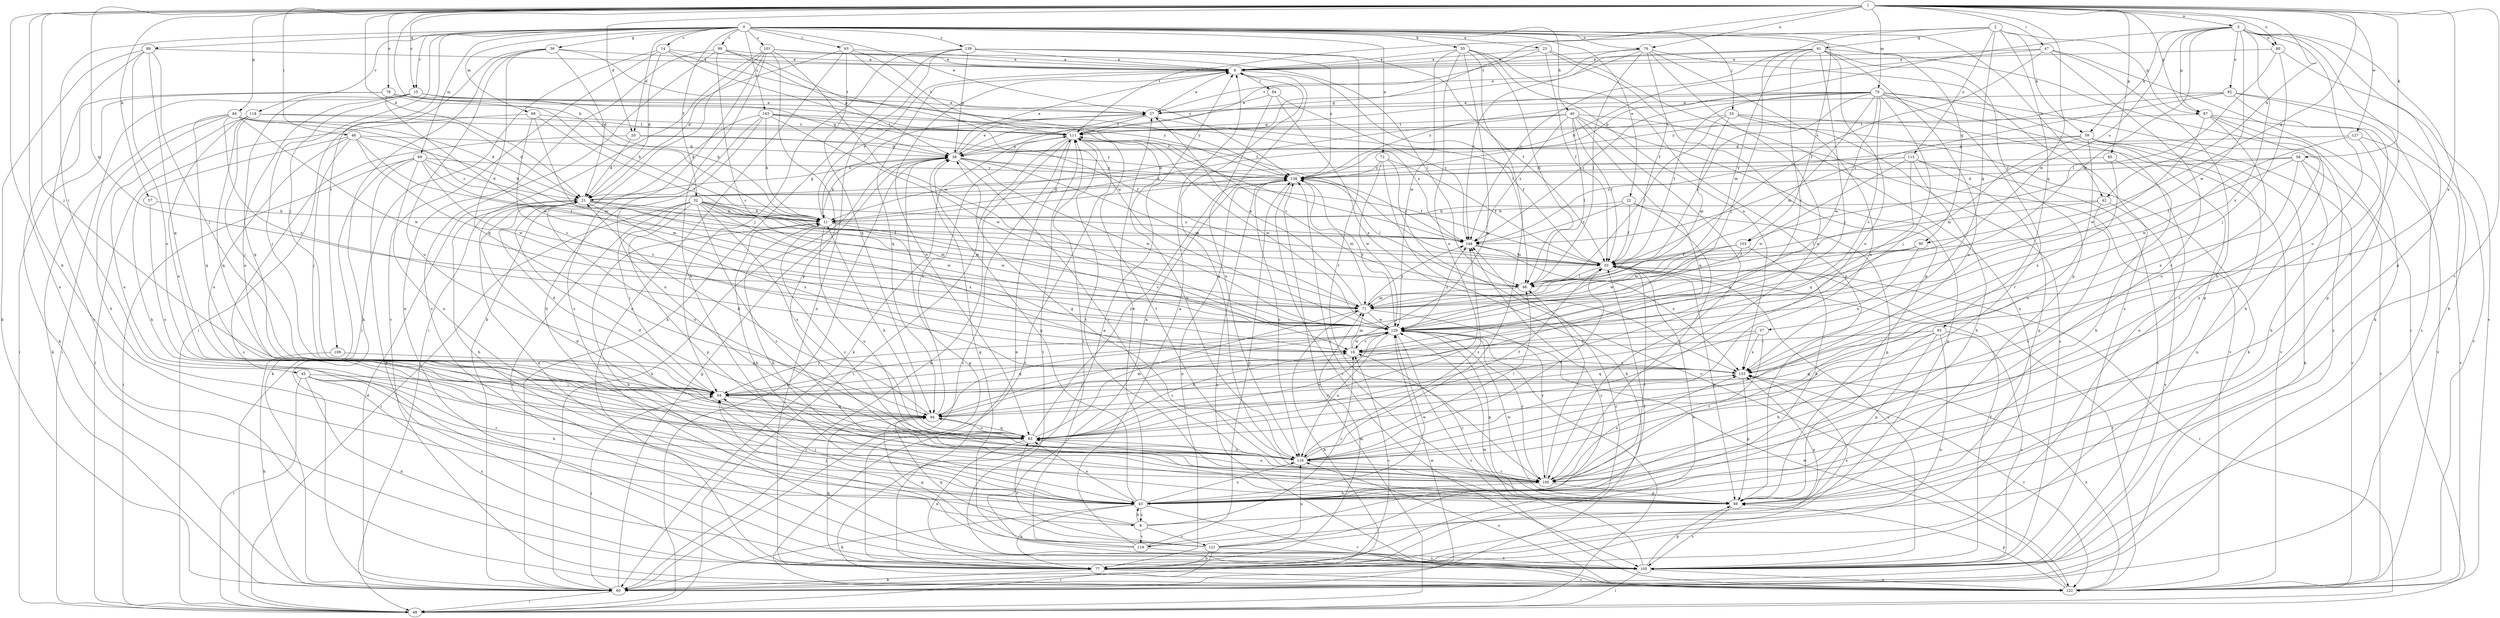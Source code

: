 strict digraph  {
0;
1;
2;
3;
6;
8;
11;
14;
15;
16;
20;
21;
22;
23;
27;
32;
33;
36;
37;
38;
40;
42;
43;
45;
46;
47;
48;
53;
54;
55;
57;
58;
59;
60;
63;
64;
66;
68;
69;
70;
71;
72;
76;
77;
78;
80;
82;
83;
84;
85;
87;
88;
89;
90;
91;
93;
94;
99;
100;
101;
103;
105;
109;
111;
113;
116;
118;
119;
121;
122;
127;
129;
133;
138;
139;
143;
144;
0 -> 14  [label=c];
0 -> 15  [label=c];
0 -> 20  [label=d];
0 -> 22  [label=e];
0 -> 23  [label=e];
0 -> 27  [label=e];
0 -> 32  [label=f];
0 -> 36  [label=g];
0 -> 40  [label=h];
0 -> 42  [label=h];
0 -> 45  [label=i];
0 -> 53  [label=j];
0 -> 54  [label=j];
0 -> 55  [label=k];
0 -> 63  [label=l];
0 -> 68  [label=m];
0 -> 69  [label=m];
0 -> 72  [label=n];
0 -> 76  [label=n];
0 -> 89  [label=q];
0 -> 90  [label=q];
0 -> 99  [label=r];
0 -> 101  [label=s];
0 -> 103  [label=s];
0 -> 109  [label=t];
0 -> 118  [label=v];
0 -> 139  [label=z];
0 -> 143  [label=z];
1 -> 3  [label=a];
1 -> 8  [label=b];
1 -> 11  [label=b];
1 -> 15  [label=c];
1 -> 20  [label=d];
1 -> 21  [label=d];
1 -> 42  [label=h];
1 -> 46  [label=i];
1 -> 47  [label=i];
1 -> 54  [label=j];
1 -> 57  [label=k];
1 -> 58  [label=k];
1 -> 70  [label=m];
1 -> 71  [label=m];
1 -> 76  [label=n];
1 -> 77  [label=n];
1 -> 78  [label=o];
1 -> 80  [label=o];
1 -> 84  [label=p];
1 -> 85  [label=p];
1 -> 87  [label=p];
1 -> 90  [label=q];
1 -> 111  [label=t];
1 -> 119  [label=v];
1 -> 127  [label=w];
1 -> 129  [label=w];
1 -> 133  [label=x];
2 -> 37  [label=g];
2 -> 54  [label=j];
2 -> 59  [label=k];
2 -> 87  [label=p];
2 -> 91  [label=q];
2 -> 93  [label=q];
2 -> 111  [label=t];
2 -> 113  [label=u];
3 -> 11  [label=b];
3 -> 59  [label=k];
3 -> 60  [label=k];
3 -> 71  [label=m];
3 -> 80  [label=o];
3 -> 82  [label=o];
3 -> 87  [label=p];
3 -> 88  [label=p];
3 -> 100  [label=r];
3 -> 103  [label=s];
3 -> 116  [label=u];
3 -> 129  [label=w];
3 -> 133  [label=x];
6 -> 64  [label=l];
6 -> 66  [label=l];
6 -> 83  [label=o];
6 -> 94  [label=q];
8 -> 16  [label=c];
8 -> 21  [label=d];
8 -> 43  [label=h];
8 -> 54  [label=j];
8 -> 119  [label=v];
8 -> 121  [label=v];
8 -> 133  [label=x];
11 -> 6  [label=a];
11 -> 16  [label=c];
11 -> 27  [label=e];
11 -> 100  [label=r];
11 -> 116  [label=u];
11 -> 144  [label=z];
14 -> 6  [label=a];
14 -> 21  [label=d];
14 -> 48  [label=i];
14 -> 111  [label=t];
14 -> 122  [label=v];
14 -> 144  [label=z];
15 -> 11  [label=b];
15 -> 27  [label=e];
15 -> 48  [label=i];
15 -> 54  [label=j];
15 -> 83  [label=o];
15 -> 94  [label=q];
15 -> 138  [label=y];
16 -> 71  [label=m];
16 -> 129  [label=w];
16 -> 133  [label=x];
20 -> 21  [label=d];
20 -> 38  [label=g];
20 -> 105  [label=s];
20 -> 138  [label=y];
21 -> 11  [label=b];
21 -> 38  [label=g];
21 -> 43  [label=h];
21 -> 71  [label=m];
21 -> 83  [label=o];
21 -> 129  [label=w];
21 -> 133  [label=x];
22 -> 11  [label=b];
22 -> 33  [label=f];
22 -> 88  [label=p];
22 -> 100  [label=r];
22 -> 144  [label=z];
23 -> 6  [label=a];
23 -> 33  [label=f];
23 -> 77  [label=n];
23 -> 88  [label=p];
23 -> 111  [label=t];
27 -> 6  [label=a];
27 -> 33  [label=f];
27 -> 60  [label=k];
27 -> 111  [label=t];
32 -> 11  [label=b];
32 -> 33  [label=f];
32 -> 48  [label=i];
32 -> 54  [label=j];
32 -> 71  [label=m];
32 -> 83  [label=o];
32 -> 88  [label=p];
32 -> 100  [label=r];
32 -> 105  [label=s];
32 -> 129  [label=w];
32 -> 133  [label=x];
32 -> 144  [label=z];
33 -> 48  [label=i];
33 -> 66  [label=l];
33 -> 77  [label=n];
33 -> 88  [label=p];
33 -> 105  [label=s];
36 -> 6  [label=a];
36 -> 21  [label=d];
36 -> 48  [label=i];
36 -> 60  [label=k];
36 -> 94  [label=q];
36 -> 116  [label=u];
36 -> 138  [label=y];
37 -> 16  [label=c];
37 -> 94  [label=q];
37 -> 100  [label=r];
37 -> 133  [label=x];
38 -> 6  [label=a];
38 -> 11  [label=b];
38 -> 27  [label=e];
38 -> 33  [label=f];
38 -> 48  [label=i];
38 -> 60  [label=k];
38 -> 71  [label=m];
38 -> 100  [label=r];
38 -> 129  [label=w];
38 -> 138  [label=y];
40 -> 11  [label=b];
40 -> 33  [label=f];
40 -> 66  [label=l];
40 -> 77  [label=n];
40 -> 94  [label=q];
40 -> 100  [label=r];
40 -> 111  [label=t];
40 -> 122  [label=v];
40 -> 144  [label=z];
42 -> 11  [label=b];
42 -> 66  [label=l];
42 -> 100  [label=r];
42 -> 105  [label=s];
43 -> 11  [label=b];
43 -> 27  [label=e];
43 -> 33  [label=f];
43 -> 38  [label=g];
43 -> 54  [label=j];
43 -> 60  [label=k];
43 -> 77  [label=n];
43 -> 83  [label=o];
43 -> 116  [label=u];
43 -> 122  [label=v];
43 -> 129  [label=w];
43 -> 8  [label=c];
45 -> 43  [label=h];
45 -> 48  [label=i];
45 -> 54  [label=j];
45 -> 77  [label=n];
45 -> 100  [label=r];
45 -> 105  [label=s];
46 -> 11  [label=b];
46 -> 38  [label=g];
46 -> 43  [label=h];
46 -> 54  [label=j];
46 -> 66  [label=l];
46 -> 83  [label=o];
46 -> 129  [label=w];
47 -> 6  [label=a];
47 -> 11  [label=b];
47 -> 33  [label=f];
47 -> 43  [label=h];
47 -> 60  [label=k];
47 -> 100  [label=r];
48 -> 138  [label=y];
53 -> 60  [label=k];
53 -> 66  [label=l];
53 -> 71  [label=m];
53 -> 105  [label=s];
53 -> 111  [label=t];
53 -> 122  [label=v];
54 -> 21  [label=d];
54 -> 94  [label=q];
54 -> 133  [label=x];
55 -> 6  [label=a];
55 -> 66  [label=l];
55 -> 83  [label=o];
55 -> 88  [label=p];
55 -> 94  [label=q];
55 -> 116  [label=u];
55 -> 129  [label=w];
55 -> 133  [label=x];
57 -> 11  [label=b];
57 -> 83  [label=o];
58 -> 21  [label=d];
58 -> 33  [label=f];
58 -> 43  [label=h];
58 -> 122  [label=v];
58 -> 133  [label=x];
58 -> 138  [label=y];
59 -> 38  [label=g];
59 -> 60  [label=k];
59 -> 71  [label=m];
59 -> 77  [label=n];
59 -> 116  [label=u];
59 -> 122  [label=v];
59 -> 144  [label=z];
60 -> 21  [label=d];
60 -> 38  [label=g];
60 -> 48  [label=i];
60 -> 54  [label=j];
60 -> 111  [label=t];
60 -> 129  [label=w];
63 -> 6  [label=a];
63 -> 21  [label=d];
63 -> 77  [label=n];
63 -> 94  [label=q];
63 -> 111  [label=t];
63 -> 129  [label=w];
64 -> 27  [label=e];
64 -> 116  [label=u];
64 -> 133  [label=x];
64 -> 144  [label=z];
66 -> 71  [label=m];
66 -> 111  [label=t];
68 -> 16  [label=c];
68 -> 33  [label=f];
68 -> 48  [label=i];
68 -> 71  [label=m];
68 -> 111  [label=t];
69 -> 16  [label=c];
69 -> 21  [label=d];
69 -> 48  [label=i];
69 -> 60  [label=k];
69 -> 71  [label=m];
69 -> 77  [label=n];
69 -> 116  [label=u];
69 -> 138  [label=y];
70 -> 16  [label=c];
70 -> 27  [label=e];
70 -> 33  [label=f];
70 -> 38  [label=g];
70 -> 54  [label=j];
70 -> 66  [label=l];
70 -> 71  [label=m];
70 -> 77  [label=n];
70 -> 88  [label=p];
70 -> 100  [label=r];
70 -> 105  [label=s];
70 -> 129  [label=w];
70 -> 138  [label=y];
70 -> 144  [label=z];
71 -> 27  [label=e];
71 -> 60  [label=k];
71 -> 100  [label=r];
71 -> 129  [label=w];
71 -> 144  [label=z];
72 -> 33  [label=f];
72 -> 60  [label=k];
72 -> 122  [label=v];
72 -> 129  [label=w];
72 -> 138  [label=y];
76 -> 6  [label=a];
76 -> 27  [label=e];
76 -> 33  [label=f];
76 -> 66  [label=l];
76 -> 83  [label=o];
76 -> 105  [label=s];
76 -> 116  [label=u];
76 -> 144  [label=z];
77 -> 16  [label=c];
77 -> 38  [label=g];
77 -> 60  [label=k];
77 -> 71  [label=m];
77 -> 94  [label=q];
77 -> 122  [label=v];
77 -> 144  [label=z];
78 -> 11  [label=b];
78 -> 27  [label=e];
78 -> 38  [label=g];
78 -> 48  [label=i];
78 -> 60  [label=k];
78 -> 129  [label=w];
78 -> 138  [label=y];
80 -> 6  [label=a];
80 -> 54  [label=j];
80 -> 66  [label=l];
80 -> 122  [label=v];
82 -> 27  [label=e];
82 -> 88  [label=p];
82 -> 105  [label=s];
82 -> 122  [label=v];
82 -> 138  [label=y];
82 -> 144  [label=z];
83 -> 11  [label=b];
83 -> 16  [label=c];
83 -> 33  [label=f];
83 -> 71  [label=m];
83 -> 77  [label=n];
83 -> 94  [label=q];
83 -> 116  [label=u];
83 -> 129  [label=w];
83 -> 138  [label=y];
84 -> 16  [label=c];
84 -> 21  [label=d];
84 -> 43  [label=h];
84 -> 60  [label=k];
84 -> 94  [label=q];
84 -> 111  [label=t];
84 -> 129  [label=w];
84 -> 144  [label=z];
85 -> 43  [label=h];
85 -> 133  [label=x];
85 -> 138  [label=y];
87 -> 43  [label=h];
87 -> 83  [label=o];
87 -> 100  [label=r];
87 -> 111  [label=t];
87 -> 122  [label=v];
87 -> 129  [label=w];
88 -> 11  [label=b];
88 -> 16  [label=c];
88 -> 54  [label=j];
88 -> 105  [label=s];
88 -> 111  [label=t];
88 -> 129  [label=w];
88 -> 138  [label=y];
89 -> 6  [label=a];
89 -> 54  [label=j];
89 -> 60  [label=k];
89 -> 83  [label=o];
89 -> 94  [label=q];
89 -> 122  [label=v];
90 -> 33  [label=f];
90 -> 129  [label=w];
90 -> 133  [label=x];
91 -> 6  [label=a];
91 -> 16  [label=c];
91 -> 38  [label=g];
91 -> 48  [label=i];
91 -> 54  [label=j];
91 -> 71  [label=m];
91 -> 83  [label=o];
91 -> 88  [label=p];
91 -> 116  [label=u];
91 -> 144  [label=z];
93 -> 16  [label=c];
93 -> 43  [label=h];
93 -> 77  [label=n];
93 -> 88  [label=p];
93 -> 94  [label=q];
93 -> 105  [label=s];
94 -> 21  [label=d];
94 -> 83  [label=o];
94 -> 111  [label=t];
99 -> 6  [label=a];
99 -> 16  [label=c];
99 -> 33  [label=f];
99 -> 38  [label=g];
99 -> 77  [label=n];
99 -> 105  [label=s];
100 -> 6  [label=a];
100 -> 21  [label=d];
100 -> 43  [label=h];
100 -> 66  [label=l];
100 -> 83  [label=o];
100 -> 88  [label=p];
100 -> 111  [label=t];
100 -> 133  [label=x];
101 -> 6  [label=a];
101 -> 43  [label=h];
101 -> 48  [label=i];
101 -> 60  [label=k];
101 -> 66  [label=l];
101 -> 88  [label=p];
101 -> 105  [label=s];
101 -> 129  [label=w];
103 -> 33  [label=f];
103 -> 43  [label=h];
103 -> 71  [label=m];
103 -> 129  [label=w];
105 -> 6  [label=a];
105 -> 33  [label=f];
105 -> 48  [label=i];
105 -> 88  [label=p];
105 -> 111  [label=t];
105 -> 122  [label=v];
105 -> 129  [label=w];
109 -> 60  [label=k];
109 -> 133  [label=x];
111 -> 38  [label=g];
111 -> 48  [label=i];
111 -> 60  [label=k];
111 -> 77  [label=n];
111 -> 116  [label=u];
111 -> 129  [label=w];
113 -> 21  [label=d];
113 -> 43  [label=h];
113 -> 88  [label=p];
113 -> 94  [label=q];
113 -> 105  [label=s];
113 -> 129  [label=w];
113 -> 138  [label=y];
116 -> 21  [label=d];
116 -> 33  [label=f];
116 -> 38  [label=g];
116 -> 66  [label=l];
116 -> 100  [label=r];
116 -> 144  [label=z];
118 -> 21  [label=d];
118 -> 54  [label=j];
118 -> 83  [label=o];
118 -> 94  [label=q];
118 -> 111  [label=t];
118 -> 116  [label=u];
119 -> 6  [label=a];
119 -> 38  [label=g];
119 -> 94  [label=q];
119 -> 105  [label=s];
119 -> 111  [label=t];
119 -> 138  [label=y];
119 -> 144  [label=z];
121 -> 11  [label=b];
121 -> 33  [label=f];
121 -> 48  [label=i];
121 -> 77  [label=n];
121 -> 83  [label=o];
121 -> 94  [label=q];
121 -> 105  [label=s];
121 -> 116  [label=u];
121 -> 133  [label=x];
122 -> 6  [label=a];
122 -> 33  [label=f];
122 -> 88  [label=p];
122 -> 111  [label=t];
122 -> 116  [label=u];
122 -> 129  [label=w];
122 -> 133  [label=x];
122 -> 138  [label=y];
127 -> 38  [label=g];
127 -> 116  [label=u];
127 -> 122  [label=v];
127 -> 129  [label=w];
129 -> 16  [label=c];
129 -> 48  [label=i];
129 -> 54  [label=j];
129 -> 88  [label=p];
129 -> 94  [label=q];
129 -> 100  [label=r];
129 -> 116  [label=u];
129 -> 122  [label=v];
129 -> 138  [label=y];
129 -> 144  [label=z];
133 -> 54  [label=j];
133 -> 88  [label=p];
133 -> 122  [label=v];
138 -> 21  [label=d];
138 -> 66  [label=l];
138 -> 71  [label=m];
138 -> 77  [label=n];
138 -> 105  [label=s];
138 -> 116  [label=u];
139 -> 6  [label=a];
139 -> 33  [label=f];
139 -> 38  [label=g];
139 -> 54  [label=j];
139 -> 60  [label=k];
139 -> 77  [label=n];
139 -> 100  [label=r];
139 -> 138  [label=y];
143 -> 11  [label=b];
143 -> 21  [label=d];
143 -> 33  [label=f];
143 -> 43  [label=h];
143 -> 111  [label=t];
143 -> 116  [label=u];
143 -> 129  [label=w];
143 -> 144  [label=z];
144 -> 33  [label=f];
144 -> 133  [label=x];
144 -> 138  [label=y];
}
